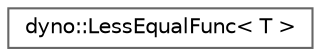 digraph "Graphical Class Hierarchy"
{
 // LATEX_PDF_SIZE
  bgcolor="transparent";
  edge [fontname=Helvetica,fontsize=10,labelfontname=Helvetica,labelfontsize=10];
  node [fontname=Helvetica,fontsize=10,shape=box,height=0.2,width=0.4];
  rankdir="LR";
  Node0 [id="Node000000",label="dyno::LessEqualFunc\< T \>",height=0.2,width=0.4,color="grey40", fillcolor="white", style="filled",URL="$structdyno_1_1_less_equal_func.html",tooltip=" "];
}
